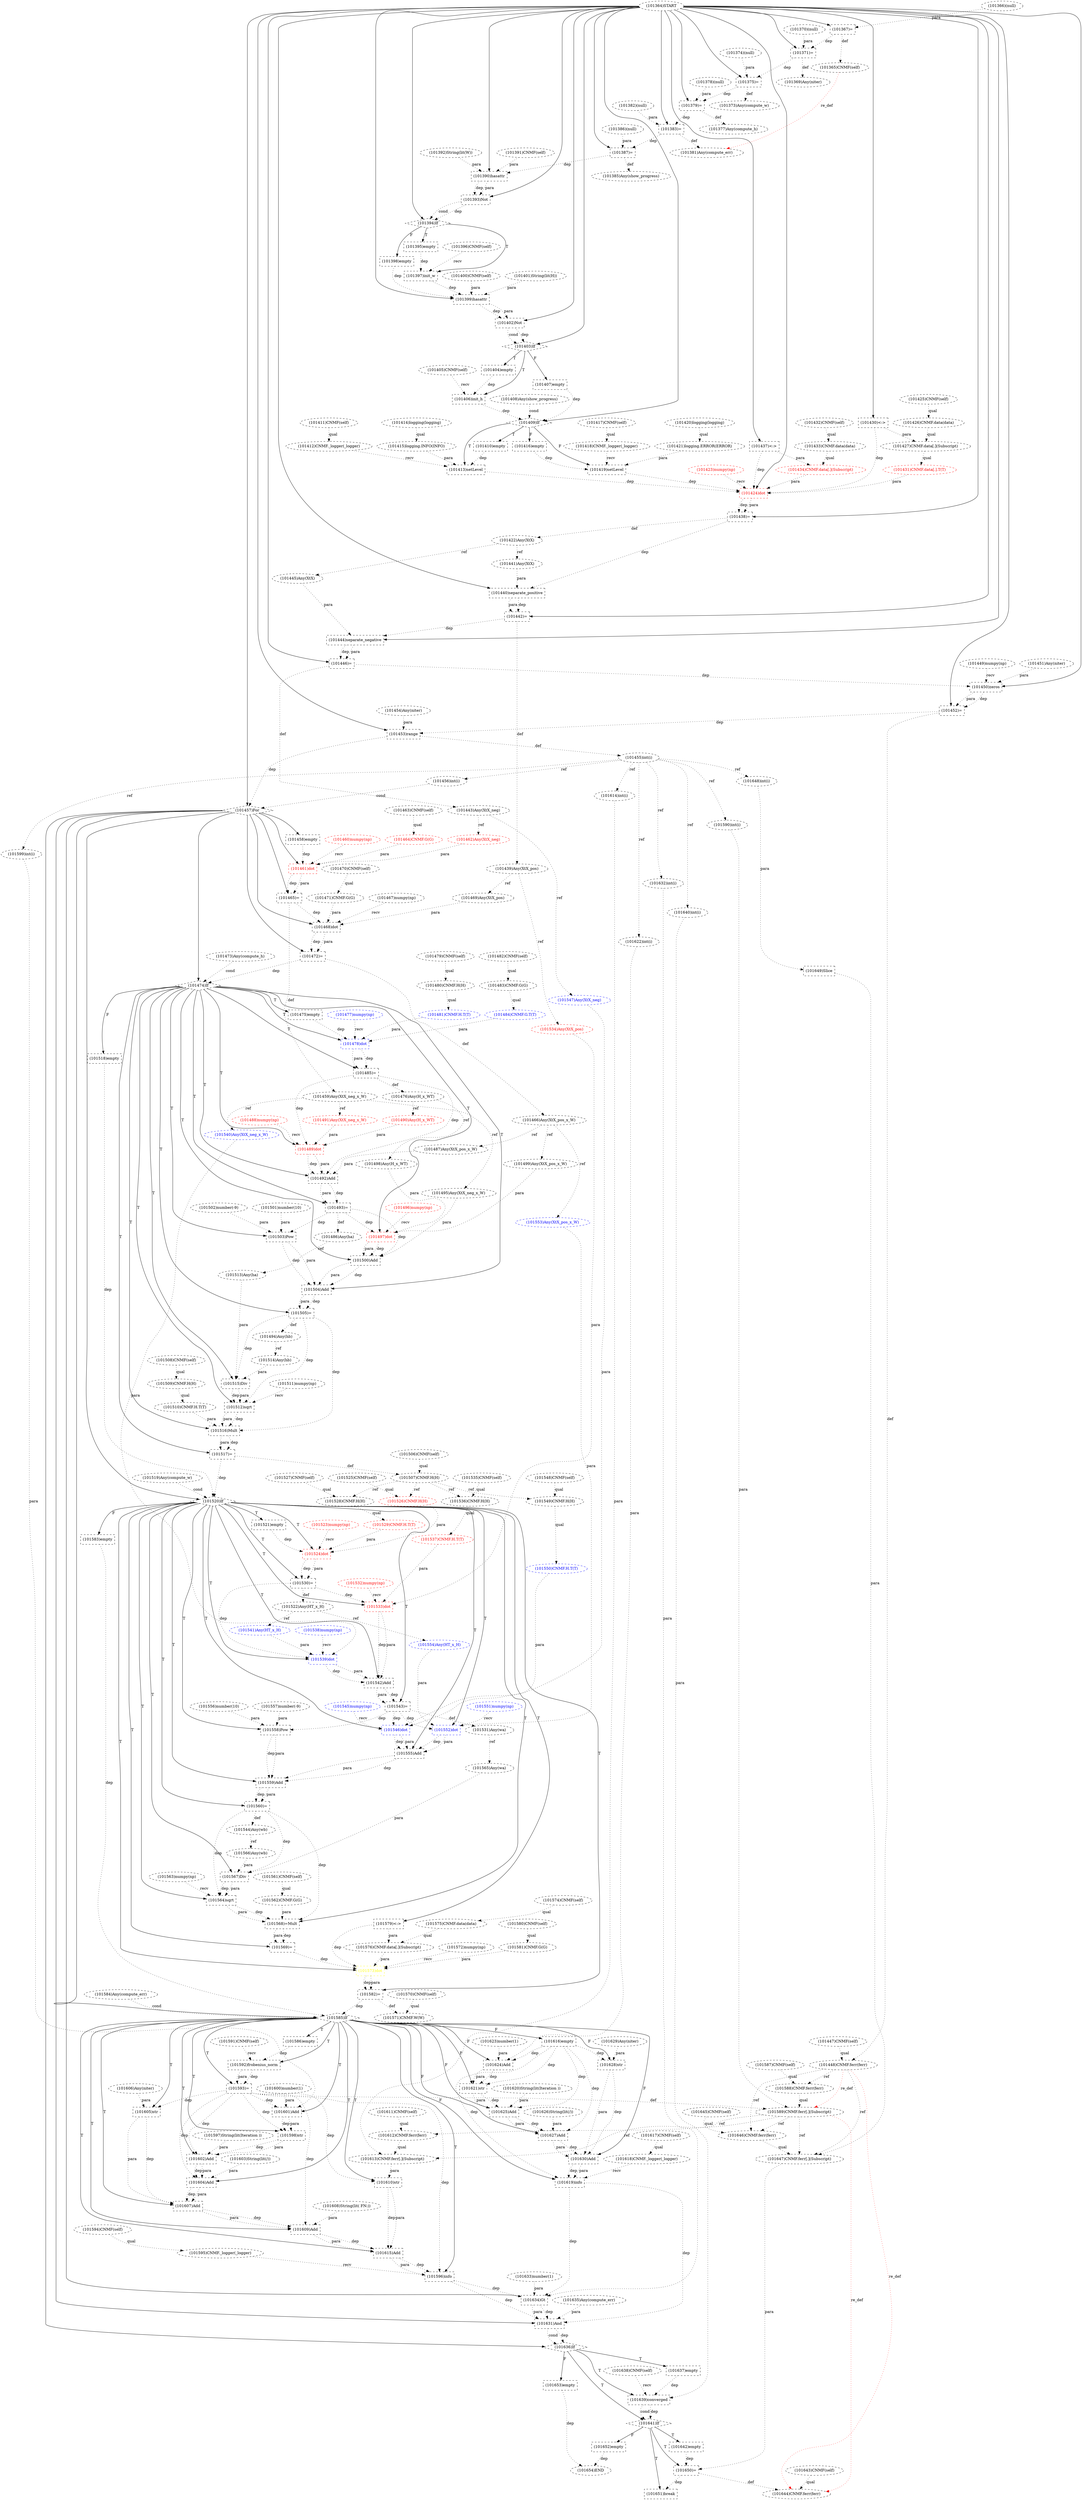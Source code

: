 digraph G {
1 [label="(101486)Any(ha)" shape=ellipse style=dashed]
2 [label="(101585)If" shape=diamond style=dashed]
3 [label="(101639)converged" shape=box style=dashed]
4 [label="(101528)CNMF.H(H)" shape=ellipse style=dashed]
5 [label="(101529)CNMF.H.T(T)" shape=ellipse style=dashed color=red fontcolor=red]
6 [label="(101533)dot" shape=box style=dashed color=red fontcolor=red]
7 [label="(101554)Any(HT_x_H)" shape=ellipse style=dashed color=blue fontcolor=blue]
8 [label="(101364)START" style=dashed]
9 [label="(101614)int(i)" shape=ellipse style=dashed]
10 [label="(101465)=" shape=box style=dashed]
11 [label="(101411)CNMF(self)" shape=ellipse style=dashed]
12 [label="(101440)separate_positive" shape=box style=dashed]
13 [label="(101540)Any(XtX_neg_x_W)" shape=ellipse style=dashed color=blue fontcolor=blue]
14 [label="(101442)=" shape=box style=dashed]
15 [label="(101553)Any(XtX_pos_x_W)" shape=ellipse style=dashed color=blue fontcolor=blue]
16 [label="(101400)CNMF(self)" shape=ellipse style=dashed]
17 [label="(101474)If" shape=diamond style=dashed]
18 [label="(101636)If" shape=diamond style=dashed]
19 [label="(101480)CNMF.H(H)" shape=ellipse style=dashed]
20 [label="(101386)(null)" shape=ellipse style=dashed]
21 [label="(101414)logging(logging)" shape=ellipse style=dashed]
22 [label="(101472)=" shape=box style=dashed]
23 [label="(101463)CNMF(self)" shape=ellipse style=dashed]
24 [label="(101478)dot" shape=box style=dashed color=blue fontcolor=blue]
25 [label="(101547)Any(XtX_neg)" shape=ellipse style=dashed color=blue fontcolor=blue]
26 [label="(101632)int(i)" shape=ellipse style=dashed]
27 [label="(101566)Any(wb)" shape=ellipse style=dashed]
28 [label="(101536)CNMF.H(H)" shape=ellipse style=dashed]
29 [label="(101546)dot" shape=box style=dashed color=blue fontcolor=blue]
30 [label="(101555)Add" shape=box style=dashed]
31 [label="(101473)Any(compute_h)" shape=ellipse style=dashed]
32 [label="(101496)numpy(np)" shape=ellipse style=dashed color=red fontcolor=red]
33 [label="(101469)Any(XtX_pos)" shape=ellipse style=dashed color=black fontcolor=black]
34 [label="(101628)str" shape=box style=dashed]
35 [label="(101593)=" shape=box style=dashed]
36 [label="(101521)empty" shape=box style=dashed]
37 [label="(101514)Any(hb)" shape=ellipse style=dashed]
38 [label="(101548)CNMF(self)" shape=ellipse style=dashed]
39 [label="(101565)Any(wa)" shape=ellipse style=dashed]
40 [label="(101627)Add" shape=box style=dashed]
41 [label="(101494)Any(hb)" shape=ellipse style=dashed]
42 [label="(101470)CNMF(self)" shape=ellipse style=dashed]
43 [label="(101559)Add" shape=box style=dashed]
44 [label="(101592)frobenius_norm" shape=box style=dashed]
45 [label="(101595)CNMF._logger(_logger)" shape=ellipse style=dashed]
46 [label="(101481)CNMF.H.T(T)" shape=ellipse style=dashed color=blue fontcolor=blue]
47 [label="(101413)setLevel" shape=box style=dashed]
48 [label="(101378)(null)" shape=ellipse style=dashed]
49 [label="(101537)CNMF.H.T(T)" shape=ellipse style=dashed color=red fontcolor=red]
50 [label="(101507)CNMF.H(H)" shape=ellipse style=dashed]
51 [label="(101375)=" shape=box style=dashed]
52 [label="(101630)Add" shape=box style=dashed]
53 [label="(101399)hasattr" shape=box style=dashed]
54 [label="(101483)CNMF.G(G)" shape=ellipse style=dashed]
55 [label="(101564)sqrt" shape=box style=dashed]
56 [label="(101534)Any(XtX_pos)" shape=ellipse style=dashed color=red fontcolor=red]
57 [label="(101444)separate_negative" shape=box style=dashed]
58 [label="(101497)dot" shape=box style=dashed color=red fontcolor=red]
59 [label="(101383)=" shape=box style=dashed]
60 [label="(101385)Any(show_progress)" shape=ellipse style=dashed]
61 [label="(101409)If" shape=diamond style=dashed]
62 [label="(101607)Add" shape=box style=dashed]
63 [label="(101642)empty" shape=box style=dashed]
64 [label="(101584)Any(compute_err)" shape=ellipse style=dashed]
65 [label="(101449)numpy(np)" shape=ellipse style=dashed]
66 [label="(101456)int(i)" shape=ellipse style=dashed]
67 [label="(101516)Mult" shape=box style=dashed]
68 [label="(101418)CNMF._logger(_logger)" shape=ellipse style=dashed]
69 [label="(101423)numpy(np)" shape=ellipse style=dashed color=red fontcolor=red]
70 [label="(101448)CNMF.ferr(ferr)" shape=ellipse style=dashed]
71 [label="(101574)CNMF(self)" shape=ellipse style=dashed]
72 [label="(101646)CNMF.ferr(ferr)" shape=ellipse style=dashed]
73 [label="(101431)CNMF.data[.].T(T)" shape=ellipse style=dashed color=red fontcolor=red]
74 [label="(101596)info" shape=box style=dashed]
75 [label="(101365)CNMF(self)" shape=ellipse style=dashed]
76 [label="(101377)Any(compute_h)" shape=ellipse style=dashed]
77 [label="(101527)CNMF(self)" shape=ellipse style=dashed]
78 [label="(101649)Slice" shape=box style=dashed]
79 [label="(101567)Div" shape=box style=dashed]
80 [label="(101603)String(lit(/))" shape=ellipse style=dashed]
81 [label="(101543)=" shape=box style=dashed]
82 [label="(101629)Any(niter)" shape=ellipse style=dashed]
83 [label="(101454)Any(niter)" shape=ellipse style=dashed]
84 [label="(101459)Any(XtX_neg_x_W)" shape=ellipse style=dashed]
85 [label="(101640)int(i)" shape=ellipse style=dashed]
86 [label="(101562)CNMF.G(G)" shape=ellipse style=dashed]
87 [label="(101576)CNMF.data[.](Subscript)" shape=ellipse style=dashed]
88 [label="(101508)CNMF(self)" shape=ellipse style=dashed]
89 [label="(101653)empty" shape=box style=dashed]
90 [label="(101367)=" shape=box style=dashed]
91 [label="(101498)Any(H_x_WT)" shape=ellipse style=dashed color=black fontcolor=black]
92 [label="(101541)Any(HT_x_H)" shape=ellipse style=dashed color=blue fontcolor=blue]
93 [label="(101641)If" shape=diamond style=dashed]
94 [label="(101583)empty" shape=box style=dashed]
95 [label="(101589)CNMF.ferr[.](Subscript)" shape=ellipse style=dashed]
96 [label="(101651)break" shape=box style=dashed]
97 [label="(101417)CNMF(self)" shape=ellipse style=dashed]
98 [label="(101395)empty" shape=box style=dashed]
99 [label="(101582)=" shape=box style=dashed]
100 [label="(101571)CNMF.W(W)" shape=ellipse style=dashed]
101 [label="(101563)numpy(np)" shape=ellipse style=dashed]
102 [label="(101437)<:>" shape=box style=dashed]
103 [label="(101604)Add" shape=box style=dashed]
104 [label="(101387)=" shape=box style=dashed]
105 [label="(101558)Pow" shape=box style=dashed]
106 [label="(101512)sqrt" shape=box style=dashed]
107 [label="(101606)Any(niter)" shape=ellipse style=dashed]
108 [label="(101488)numpy(np)" shape=ellipse style=dashed color=red fontcolor=red]
109 [label="(101535)CNMF(self)" shape=ellipse style=dashed]
110 [label="(101434)CNMF.data[.](Subscript)" shape=ellipse style=dashed color=red fontcolor=red]
111 [label="(101491)Any(XtX_neg_x_W)" shape=ellipse style=dashed color=red fontcolor=red]
112 [label="(101412)CNMF._logger(_logger)" shape=ellipse style=dashed]
113 [label="(101530)=" shape=box style=dashed]
114 [label="(101475)empty" shape=box style=dashed]
115 [label="(101635)Any(compute_err)" shape=ellipse style=dashed]
116 [label="(101539)dot" shape=box style=dashed color=blue fontcolor=blue]
117 [label="(101654)END" style=dashed]
118 [label="(101421)logging.ERROR(ERROR)" shape=ellipse style=dashed]
119 [label="(101531)Any(wa)" shape=ellipse style=dashed]
120 [label="(101608)String(lit( FN:))" shape=ellipse style=dashed]
121 [label="(101455)int(i)" shape=ellipse style=dashed]
122 [label="(101524)dot" shape=box style=dashed color=red fontcolor=red]
123 [label="(101569)=" shape=box style=dashed]
124 [label="(101457)For" shape=diamond style=dashed]
125 [label="(101398)empty" shape=box style=dashed]
126 [label="(101594)CNMF(self)" shape=ellipse style=dashed]
127 [label="(101611)CNMF(self)" shape=ellipse style=dashed]
128 [label="(101633)number(1)" shape=ellipse style=dashed]
129 [label="(101489)dot" shape=box style=dashed color=red fontcolor=red]
130 [label="(101379)=" shape=box style=dashed]
131 [label="(101406)init_h" shape=box style=dashed]
132 [label="(101424)dot" shape=box style=dashed color=red fontcolor=red]
133 [label="(101572)numpy(np)" shape=ellipse style=dashed]
134 [label="(101433)CNMF.data(data)" shape=ellipse style=dashed]
135 [label="(101612)CNMF.ferr(ferr)" shape=ellipse style=dashed]
136 [label="(101575)CNMF.data(data)" shape=ellipse style=dashed]
137 [label="(101450)zeros" shape=box style=dashed]
138 [label="(101513)Any(ha)" shape=ellipse style=dashed]
139 [label="(101619)info" shape=box style=dashed]
140 [label="(101647)CNMF.ferr[.](Subscript)" shape=ellipse style=dashed]
141 [label="(101493)=" shape=box style=dashed]
142 [label="(101522)Any(HT_x_H)" shape=ellipse style=dashed]
143 [label="(101588)CNMF.ferr(ferr)" shape=ellipse style=dashed]
144 [label="(101452)=" shape=box style=dashed]
145 [label="(101366)(null)" shape=ellipse style=dashed]
146 [label="(101556)number(10)" shape=ellipse style=dashed]
147 [label="(101618)CNMF._logger(_logger)" shape=ellipse style=dashed]
148 [label="(101432)CNMF(self)" shape=ellipse style=dashed]
149 [label="(101532)numpy(np)" shape=ellipse style=dashed color=red fontcolor=red]
150 [label="(101511)numpy(np)" shape=ellipse style=dashed]
151 [label="(101391)CNMF(self)" shape=ellipse style=dashed]
152 [label="(101373)Any(compute_w)" shape=ellipse style=dashed]
153 [label="(101525)CNMF(self)" shape=ellipse style=dashed]
154 [label="(101591)CNMF(self)" shape=ellipse style=dashed]
155 [label="(101397)init_w" shape=box style=dashed]
156 [label="(101602)Add" shape=box style=dashed]
157 [label="(101652)empty" shape=box style=dashed]
158 [label="(101509)CNMF.H(H)" shape=ellipse style=dashed]
159 [label="(101430)<:>" shape=box style=dashed]
160 [label="(101643)CNMF(self)" shape=ellipse style=dashed]
161 [label="(101468)dot" shape=box style=dashed color=black fontcolor=black]
162 [label="(101590)int(i)" shape=ellipse style=dashed]
163 [label="(101484)CNMF.G.T(T)" shape=ellipse style=dashed color=blue fontcolor=blue]
164 [label="(101420)logging(logging)" shape=ellipse style=dashed]
165 [label="(101634)Gt" shape=box style=dashed]
166 [label="(101415)logging.INFO(INFO)" shape=ellipse style=dashed]
167 [label="(101625)Add" shape=box style=dashed]
168 [label="(101549)CNMF.H(H)" shape=ellipse style=dashed]
169 [label="(101526)CNMF.H(H)" shape=ellipse style=dashed color=red fontcolor=red]
170 [label="(101369)Any(niter)" shape=ellipse style=dashed]
171 [label="(101490)Any(H_x_WT)" shape=ellipse style=dashed color=red fontcolor=red]
172 [label="(101638)CNMF(self)" shape=ellipse style=dashed]
173 [label="(101561)CNMF(self)" shape=ellipse style=dashed]
174 [label="(101644)CNMF.ferr(ferr)" shape=ellipse style=dashed]
175 [label="(101510)CNMF.H.T(T)" shape=ellipse style=dashed]
176 [label="(101451)Any(niter)" shape=ellipse style=dashed]
177 [label="(101557)number(-9)" shape=ellipse style=dashed]
178 [label="(101422)Any(XtX)" shape=ellipse style=dashed]
179 [label="(101545)numpy(np)" shape=ellipse style=dashed color=blue fontcolor=blue]
180 [label="(101519)Any(compute_w)" shape=ellipse style=dashed]
181 [label="(101616)empty" shape=box style=dashed]
182 [label="(101438)=" shape=box style=dashed]
183 [label="(101479)CNMF(self)" shape=ellipse style=dashed]
184 [label="(101601)Add" shape=box style=dashed]
185 [label="(101586)empty" shape=box style=dashed]
186 [label="(101609)Add" shape=box style=dashed]
187 [label="(101370)(null)" shape=ellipse style=dashed]
188 [label="(101645)CNMF(self)" shape=ellipse style=dashed]
189 [label="(101374)(null)" shape=ellipse style=dashed]
190 [label="(101381)Any(compute_err)" shape=ellipse style=dashed]
191 [label="(101631)And" shape=box style=dashed]
192 [label="(101477)numpy(np)" shape=ellipse style=dashed color=blue fontcolor=blue]
193 [label="(101506)CNMF(self)" shape=ellipse style=dashed]
194 [label="(101476)Any(H_x_WT)" shape=ellipse style=dashed]
195 [label="(101501)number(10)" shape=ellipse style=dashed]
196 [label="(101462)Any(XtX_neg)" shape=ellipse style=dashed color=red fontcolor=red]
197 [label="(101560)=" shape=box style=dashed]
198 [label="(101617)CNMF(self)" shape=ellipse style=dashed]
199 [label="(101523)numpy(np)" shape=ellipse style=dashed color=red fontcolor=red]
200 [label="(101394)If" shape=diamond style=dashed]
201 [label="(101504)Add" shape=box style=dashed]
202 [label="(101605)str" shape=box style=dashed]
203 [label="(101626)String(lit(/))" shape=ellipse style=dashed]
204 [label="(101615)Add" shape=box style=dashed]
205 [label="(101416)empty" shape=box style=dashed]
206 [label="(101392)String(lit(W))" shape=ellipse style=dashed]
207 [label="(101485)=" shape=box style=dashed]
208 [label="(101613)CNMF.ferr[.](Subscript)" shape=ellipse style=dashed]
209 [label="(101482)CNMF(self)" shape=ellipse style=dashed]
210 [label="(101492)Add" shape=box style=dashed]
211 [label="(101587)CNMF(self)" shape=ellipse style=dashed]
212 [label="(101600)number(1)" shape=ellipse style=dashed]
213 [label="(101441)Any(XtX)" shape=ellipse style=dashed]
214 [label="(101622)int(i)" shape=ellipse style=dashed]
215 [label="(101460)numpy(np)" shape=ellipse style=dashed color=red fontcolor=red]
216 [label="(101446)=" shape=box style=dashed]
217 [label="(101573)dot" shape=box style=dashed color=yellow fontcolor=yellow]
218 [label="(101620)String(lit(Iteration ))" shape=ellipse style=dashed]
219 [label="(101467)numpy(np)" shape=ellipse style=dashed color=black fontcolor=black]
220 [label="(101427)CNMF.data[.](Subscript)" shape=ellipse style=dashed]
221 [label="(101393)Not" shape=box style=dashed]
222 [label="(101464)CNMF.G(G)" shape=ellipse style=dashed color=red fontcolor=red]
223 [label="(101597)String(lit(Iteration ))" shape=ellipse style=dashed]
224 [label="(101471)CNMF.G(G)" shape=ellipse style=dashed color=black fontcolor=black]
225 [label="(101552)dot" shape=box style=dashed color=blue fontcolor=blue]
226 [label="(101637)empty" shape=box style=dashed]
227 [label="(101401)String(lit(H))" shape=ellipse style=dashed]
228 [label="(101439)Any(XtX_pos)" shape=ellipse style=dashed]
229 [label="(101458)empty" shape=box style=dashed]
230 [label="(101499)Any(XtX_pos_x_W)" shape=ellipse style=dashed color=black fontcolor=black]
231 [label="(101453)range" shape=box style=dashed]
232 [label="(101443)Any(XtX_neg)" shape=ellipse style=dashed]
233 [label="(101551)numpy(np)" shape=ellipse style=dashed color=blue fontcolor=blue]
234 [label="(101650)=" shape=box style=dashed]
235 [label="(101405)CNMF(self)" shape=ellipse style=dashed]
236 [label="(101419)setLevel" shape=box style=dashed]
237 [label="(101425)CNMF(self)" shape=ellipse style=dashed]
238 [label="(101445)Any(XtX)" shape=ellipse style=dashed]
239 [label="(101517)=" shape=box style=dashed]
240 [label="(101580)CNMF(self)" shape=ellipse style=dashed]
241 [label="(101408)Any(show_progress)" shape=ellipse style=dashed]
242 [label="(101550)CNMF.H.T(T)" shape=ellipse style=dashed color=blue fontcolor=blue]
243 [label="(101447)CNMF(self)" shape=ellipse style=dashed]
244 [label="(101403)If" shape=diamond style=dashed]
245 [label="(101570)CNMF(self)" shape=ellipse style=dashed]
246 [label="(101500)Add" shape=box style=dashed]
247 [label="(101621)str" shape=box style=dashed]
248 [label="(101487)Any(XtX_pos_x_W)" shape=ellipse style=dashed]
249 [label="(101610)str" shape=box style=dashed]
250 [label="(101515)Div" shape=box style=dashed]
251 [label="(101579)<:>" shape=box style=dashed]
252 [label="(101598)str" shape=box style=dashed]
253 [label="(101402)Not" shape=box style=dashed]
254 [label="(101382)(null)" shape=ellipse style=dashed]
255 [label="(101520)If" shape=diamond style=dashed]
256 [label="(101461)dot" shape=box style=dashed color=red fontcolor=red]
257 [label="(101466)Any(XtX_pos_x_W)" shape=ellipse style=dashed]
258 [label="(101404)empty" shape=box style=dashed]
259 [label="(101396)CNMF(self)" shape=ellipse style=dashed]
260 [label="(101568)=Mult" shape=box style=dashed]
261 [label="(101371)=" shape=box style=dashed]
262 [label="(101538)numpy(np)" shape=ellipse style=dashed color=blue fontcolor=blue]
263 [label="(101581)CNMF.G(G)" shape=ellipse style=dashed]
264 [label="(101390)hasattr" shape=box style=dashed]
265 [label="(101518)empty" shape=box style=dashed]
266 [label="(101505)=" shape=box style=dashed]
267 [label="(101503)Pow" shape=box style=dashed]
268 [label="(101407)empty" shape=box style=dashed]
269 [label="(101599)int(i)" shape=ellipse style=dashed]
270 [label="(101542)Add" shape=box style=dashed]
271 [label="(101410)empty" shape=box style=dashed]
272 [label="(101624)Add" shape=box style=dashed]
273 [label="(101648)int(i)" shape=ellipse style=dashed]
274 [label="(101544)Any(wb)" shape=ellipse style=dashed]
275 [label="(101623)number(1)" shape=ellipse style=dashed]
276 [label="(101502)number(-9)" shape=ellipse style=dashed]
277 [label="(101426)CNMF.data(data)" shape=ellipse style=dashed]
278 [label="(101495)Any(XtX_neg_x_W)" shape=ellipse style=dashed]
141 -> 1 [label="def" style=dotted];
124 -> 2 [label="" style=solid];
64 -> 2 [label="cond" style=dotted];
94 -> 2 [label="dep" style=dotted];
99 -> 2 [label="dep" style=dotted];
18 -> 3 [label="T"];
172 -> 3 [label="recv" style=dotted];
85 -> 3 [label="para" style=dotted];
226 -> 3 [label="dep" style=dotted];
77 -> 4 [label="qual" style=dotted];
50 -> 4 [label="ref" style=dotted];
4 -> 5 [label="qual" style=dotted];
255 -> 6 [label="T"];
149 -> 6 [label="recv" style=dotted];
56 -> 6 [label="para" style=dotted];
49 -> 6 [label="para" style=dotted];
113 -> 6 [label="dep" style=dotted];
142 -> 7 [label="ref" style=dotted];
121 -> 9 [label="ref" style=dotted];
124 -> 10 [label="" style=solid];
256 -> 10 [label="dep" style=dotted];
256 -> 10 [label="para" style=dotted];
8 -> 12 [label="" style=solid];
213 -> 12 [label="para" style=dotted];
182 -> 12 [label="dep" style=dotted];
84 -> 13 [label="ref" style=dotted];
8 -> 14 [label="" style=solid];
12 -> 14 [label="dep" style=dotted];
12 -> 14 [label="para" style=dotted];
257 -> 15 [label="ref" style=dotted];
124 -> 17 [label="" style=solid];
31 -> 17 [label="cond" style=dotted];
22 -> 17 [label="dep" style=dotted];
124 -> 18 [label="" style=solid];
191 -> 18 [label="dep" style=dotted];
191 -> 18 [label="cond" style=dotted];
183 -> 19 [label="qual" style=dotted];
124 -> 22 [label="" style=solid];
161 -> 22 [label="dep" style=dotted];
161 -> 22 [label="para" style=dotted];
17 -> 24 [label="T"];
192 -> 24 [label="recv" style=dotted];
46 -> 24 [label="para" style=dotted];
163 -> 24 [label="para" style=dotted];
114 -> 24 [label="dep" style=dotted];
232 -> 25 [label="ref" style=dotted];
121 -> 26 [label="ref" style=dotted];
274 -> 27 [label="ref" style=dotted];
109 -> 28 [label="qual" style=dotted];
50 -> 28 [label="ref" style=dotted];
255 -> 29 [label="T"];
179 -> 29 [label="recv" style=dotted];
25 -> 29 [label="para" style=dotted];
242 -> 29 [label="para" style=dotted];
81 -> 29 [label="dep" style=dotted];
255 -> 30 [label="T"];
29 -> 30 [label="dep" style=dotted];
29 -> 30 [label="para" style=dotted];
225 -> 30 [label="dep" style=dotted];
225 -> 30 [label="para" style=dotted];
228 -> 33 [label="ref" style=dotted];
2 -> 34 [label="F"];
82 -> 34 [label="para" style=dotted];
181 -> 34 [label="dep" style=dotted];
2 -> 35 [label="T"];
44 -> 35 [label="dep" style=dotted];
44 -> 35 [label="para" style=dotted];
255 -> 36 [label="T"];
41 -> 37 [label="ref" style=dotted];
119 -> 39 [label="ref" style=dotted];
2 -> 40 [label="F"];
167 -> 40 [label="dep" style=dotted];
167 -> 40 [label="para" style=dotted];
203 -> 40 [label="para" style=dotted];
181 -> 40 [label="dep" style=dotted];
266 -> 41 [label="def" style=dotted];
255 -> 43 [label="T"];
30 -> 43 [label="dep" style=dotted];
30 -> 43 [label="para" style=dotted];
105 -> 43 [label="dep" style=dotted];
105 -> 43 [label="para" style=dotted];
2 -> 44 [label="T"];
154 -> 44 [label="recv" style=dotted];
185 -> 44 [label="dep" style=dotted];
126 -> 45 [label="qual" style=dotted];
19 -> 46 [label="qual" style=dotted];
61 -> 47 [label="T"];
112 -> 47 [label="recv" style=dotted];
166 -> 47 [label="para" style=dotted];
271 -> 47 [label="dep" style=dotted];
28 -> 49 [label="qual" style=dotted];
193 -> 50 [label="qual" style=dotted];
239 -> 50 [label="def" style=dotted];
8 -> 51 [label="" style=solid];
189 -> 51 [label="para" style=dotted];
261 -> 51 [label="dep" style=dotted];
2 -> 52 [label="F"];
40 -> 52 [label="dep" style=dotted];
40 -> 52 [label="para" style=dotted];
34 -> 52 [label="dep" style=dotted];
34 -> 52 [label="para" style=dotted];
8 -> 53 [label="" style=solid];
16 -> 53 [label="para" style=dotted];
227 -> 53 [label="para" style=dotted];
125 -> 53 [label="dep" style=dotted];
155 -> 53 [label="dep" style=dotted];
209 -> 54 [label="qual" style=dotted];
255 -> 55 [label="T"];
101 -> 55 [label="recv" style=dotted];
79 -> 55 [label="dep" style=dotted];
79 -> 55 [label="para" style=dotted];
197 -> 55 [label="dep" style=dotted];
228 -> 56 [label="ref" style=dotted];
8 -> 57 [label="" style=solid];
238 -> 57 [label="para" style=dotted];
14 -> 57 [label="dep" style=dotted];
17 -> 58 [label="T"];
32 -> 58 [label="recv" style=dotted];
91 -> 58 [label="para" style=dotted];
230 -> 58 [label="para" style=dotted];
141 -> 58 [label="dep" style=dotted];
8 -> 59 [label="" style=solid];
254 -> 59 [label="para" style=dotted];
130 -> 59 [label="dep" style=dotted];
104 -> 60 [label="def" style=dotted];
8 -> 61 [label="" style=solid];
241 -> 61 [label="cond" style=dotted];
268 -> 61 [label="dep" style=dotted];
131 -> 61 [label="dep" style=dotted];
2 -> 62 [label="T"];
103 -> 62 [label="dep" style=dotted];
103 -> 62 [label="para" style=dotted];
202 -> 62 [label="dep" style=dotted];
202 -> 62 [label="para" style=dotted];
93 -> 63 [label="T"];
121 -> 66 [label="ref" style=dotted];
17 -> 67 [label="T"];
175 -> 67 [label="para" style=dotted];
106 -> 67 [label="dep" style=dotted];
106 -> 67 [label="para" style=dotted];
266 -> 67 [label="dep" style=dotted];
97 -> 68 [label="qual" style=dotted];
243 -> 70 [label="qual" style=dotted];
144 -> 70 [label="def" style=dotted];
188 -> 72 [label="qual" style=dotted];
95 -> 72 [label="ref" style=dotted];
70 -> 72 [label="ref" style=dotted];
220 -> 73 [label="qual" style=dotted];
2 -> 74 [label="T"];
45 -> 74 [label="recv" style=dotted];
204 -> 74 [label="dep" style=dotted];
204 -> 74 [label="para" style=dotted];
35 -> 74 [label="dep" style=dotted];
90 -> 75 [label="def" style=dotted];
130 -> 76 [label="def" style=dotted];
273 -> 78 [label="para" style=dotted];
255 -> 79 [label="T"];
39 -> 79 [label="para" style=dotted];
27 -> 79 [label="para" style=dotted];
197 -> 79 [label="dep" style=dotted];
255 -> 81 [label="T"];
270 -> 81 [label="dep" style=dotted];
270 -> 81 [label="para" style=dotted];
10 -> 84 [label="def" style=dotted];
121 -> 85 [label="ref" style=dotted];
173 -> 86 [label="qual" style=dotted];
136 -> 87 [label="qual" style=dotted];
251 -> 87 [label="para" style=dotted];
18 -> 89 [label="F"];
8 -> 90 [label="" style=solid];
145 -> 90 [label="para" style=dotted];
194 -> 91 [label="ref" style=dotted];
142 -> 92 [label="ref" style=dotted];
18 -> 93 [label="T"];
3 -> 93 [label="dep" style=dotted];
3 -> 93 [label="cond" style=dotted];
255 -> 94 [label="F"];
143 -> 95 [label="qual" style=dotted];
162 -> 95 [label="para" style=dotted];
35 -> 95 [label="def" style=dotted];
70 -> 95 [label="re_def" style=dotted color=red];
93 -> 96 [label="T"];
234 -> 96 [label="dep" style=dotted];
200 -> 98 [label="T"];
255 -> 99 [label="T"];
217 -> 99 [label="dep" style=dotted];
217 -> 99 [label="para" style=dotted];
245 -> 100 [label="qual" style=dotted];
99 -> 100 [label="def" style=dotted];
8 -> 102 [label="" style=solid];
2 -> 103 [label="T"];
156 -> 103 [label="dep" style=dotted];
156 -> 103 [label="para" style=dotted];
80 -> 103 [label="para" style=dotted];
35 -> 103 [label="dep" style=dotted];
8 -> 104 [label="" style=solid];
20 -> 104 [label="para" style=dotted];
59 -> 104 [label="dep" style=dotted];
255 -> 105 [label="T"];
146 -> 105 [label="para" style=dotted];
177 -> 105 [label="para" style=dotted];
81 -> 105 [label="dep" style=dotted];
17 -> 106 [label="T"];
150 -> 106 [label="recv" style=dotted];
250 -> 106 [label="dep" style=dotted];
250 -> 106 [label="para" style=dotted];
266 -> 106 [label="dep" style=dotted];
134 -> 110 [label="qual" style=dotted];
102 -> 110 [label="para" style=dotted];
84 -> 111 [label="ref" style=dotted];
11 -> 112 [label="qual" style=dotted];
255 -> 113 [label="T"];
122 -> 113 [label="dep" style=dotted];
122 -> 113 [label="para" style=dotted];
17 -> 114 [label="T"];
255 -> 116 [label="T"];
262 -> 116 [label="recv" style=dotted];
13 -> 116 [label="para" style=dotted];
92 -> 116 [label="para" style=dotted];
113 -> 116 [label="dep" style=dotted];
157 -> 117 [label="dep" style=dotted];
89 -> 117 [label="dep" style=dotted];
164 -> 118 [label="qual" style=dotted];
81 -> 119 [label="def" style=dotted];
231 -> 121 [label="def" style=dotted];
255 -> 122 [label="T"];
199 -> 122 [label="recv" style=dotted];
169 -> 122 [label="para" style=dotted];
5 -> 122 [label="para" style=dotted];
36 -> 122 [label="dep" style=dotted];
255 -> 123 [label="T"];
260 -> 123 [label="dep" style=dotted];
260 -> 123 [label="para" style=dotted];
8 -> 124 [label="" style=solid];
231 -> 124 [label="dep" style=dotted];
66 -> 124 [label="cond" style=dotted];
200 -> 125 [label="F"];
17 -> 129 [label="T"];
108 -> 129 [label="recv" style=dotted];
171 -> 129 [label="para" style=dotted];
111 -> 129 [label="para" style=dotted];
207 -> 129 [label="dep" style=dotted];
8 -> 130 [label="" style=solid];
48 -> 130 [label="para" style=dotted];
51 -> 130 [label="dep" style=dotted];
244 -> 131 [label="T"];
235 -> 131 [label="recv" style=dotted];
258 -> 131 [label="dep" style=dotted];
8 -> 132 [label="" style=solid];
69 -> 132 [label="recv" style=dotted];
159 -> 132 [label="dep" style=dotted];
73 -> 132 [label="para" style=dotted];
102 -> 132 [label="dep" style=dotted];
110 -> 132 [label="para" style=dotted];
47 -> 132 [label="dep" style=dotted];
236 -> 132 [label="dep" style=dotted];
148 -> 134 [label="qual" style=dotted];
127 -> 135 [label="qual" style=dotted];
95 -> 135 [label="ref" style=dotted];
71 -> 136 [label="qual" style=dotted];
8 -> 137 [label="" style=solid];
65 -> 137 [label="recv" style=dotted];
176 -> 137 [label="para" style=dotted];
216 -> 137 [label="dep" style=dotted];
1 -> 138 [label="ref" style=dotted];
2 -> 139 [label="F"];
147 -> 139 [label="recv" style=dotted];
52 -> 139 [label="dep" style=dotted];
52 -> 139 [label="para" style=dotted];
181 -> 139 [label="dep" style=dotted];
72 -> 140 [label="qual" style=dotted];
78 -> 140 [label="para" style=dotted];
95 -> 140 [label="ref" style=dotted];
70 -> 140 [label="ref" style=dotted];
17 -> 141 [label="T"];
210 -> 141 [label="dep" style=dotted];
210 -> 141 [label="para" style=dotted];
113 -> 142 [label="def" style=dotted];
211 -> 143 [label="qual" style=dotted];
70 -> 143 [label="ref" style=dotted];
8 -> 144 [label="" style=solid];
137 -> 144 [label="dep" style=dotted];
137 -> 144 [label="para" style=dotted];
198 -> 147 [label="qual" style=dotted];
51 -> 152 [label="def" style=dotted];
200 -> 155 [label="T"];
259 -> 155 [label="recv" style=dotted];
98 -> 155 [label="dep" style=dotted];
2 -> 156 [label="T"];
223 -> 156 [label="para" style=dotted];
252 -> 156 [label="dep" style=dotted];
252 -> 156 [label="para" style=dotted];
35 -> 156 [label="dep" style=dotted];
93 -> 157 [label="F"];
88 -> 158 [label="qual" style=dotted];
8 -> 159 [label="" style=solid];
124 -> 161 [label="" style=solid];
219 -> 161 [label="recv" style=dotted];
33 -> 161 [label="para" style=dotted];
224 -> 161 [label="para" style=dotted];
10 -> 161 [label="dep" style=dotted];
121 -> 162 [label="ref" style=dotted];
54 -> 163 [label="qual" style=dotted];
124 -> 165 [label="" style=solid];
26 -> 165 [label="para" style=dotted];
128 -> 165 [label="para" style=dotted];
74 -> 165 [label="dep" style=dotted];
139 -> 165 [label="dep" style=dotted];
21 -> 166 [label="qual" style=dotted];
2 -> 167 [label="F"];
218 -> 167 [label="para" style=dotted];
247 -> 167 [label="dep" style=dotted];
247 -> 167 [label="para" style=dotted];
181 -> 167 [label="dep" style=dotted];
38 -> 168 [label="qual" style=dotted];
50 -> 168 [label="ref" style=dotted];
153 -> 169 [label="qual" style=dotted];
50 -> 169 [label="ref" style=dotted];
261 -> 170 [label="def" style=dotted];
194 -> 171 [label="ref" style=dotted];
160 -> 174 [label="qual" style=dotted];
234 -> 174 [label="def" style=dotted];
95 -> 174 [label="re_def" style=dotted color=red];
70 -> 174 [label="re_def" style=dotted color=red];
158 -> 175 [label="qual" style=dotted];
182 -> 178 [label="def" style=dotted];
2 -> 181 [label="F"];
8 -> 182 [label="" style=solid];
132 -> 182 [label="dep" style=dotted];
132 -> 182 [label="para" style=dotted];
2 -> 184 [label="T"];
269 -> 184 [label="para" style=dotted];
212 -> 184 [label="para" style=dotted];
35 -> 184 [label="dep" style=dotted];
2 -> 185 [label="T"];
2 -> 186 [label="T"];
62 -> 186 [label="dep" style=dotted];
62 -> 186 [label="para" style=dotted];
120 -> 186 [label="para" style=dotted];
35 -> 186 [label="dep" style=dotted];
59 -> 190 [label="def" style=dotted];
75 -> 190 [label="re_def" style=dotted color=red];
124 -> 191 [label="" style=solid];
165 -> 191 [label="dep" style=dotted];
165 -> 191 [label="para" style=dotted];
115 -> 191 [label="para" style=dotted];
74 -> 191 [label="dep" style=dotted];
139 -> 191 [label="dep" style=dotted];
207 -> 194 [label="def" style=dotted];
232 -> 196 [label="ref" style=dotted];
255 -> 197 [label="T"];
43 -> 197 [label="dep" style=dotted];
43 -> 197 [label="para" style=dotted];
8 -> 200 [label="" style=solid];
221 -> 200 [label="dep" style=dotted];
221 -> 200 [label="cond" style=dotted];
17 -> 201 [label="T"];
246 -> 201 [label="dep" style=dotted];
246 -> 201 [label="para" style=dotted];
267 -> 201 [label="dep" style=dotted];
267 -> 201 [label="para" style=dotted];
2 -> 202 [label="T"];
107 -> 202 [label="para" style=dotted];
35 -> 202 [label="dep" style=dotted];
2 -> 204 [label="T"];
186 -> 204 [label="dep" style=dotted];
186 -> 204 [label="para" style=dotted];
249 -> 204 [label="dep" style=dotted];
249 -> 204 [label="para" style=dotted];
61 -> 205 [label="F"];
17 -> 207 [label="T"];
24 -> 207 [label="dep" style=dotted];
24 -> 207 [label="para" style=dotted];
135 -> 208 [label="qual" style=dotted];
9 -> 208 [label="para" style=dotted];
95 -> 208 [label="ref" style=dotted];
17 -> 210 [label="T"];
248 -> 210 [label="para" style=dotted];
129 -> 210 [label="dep" style=dotted];
129 -> 210 [label="para" style=dotted];
207 -> 210 [label="dep" style=dotted];
178 -> 213 [label="ref" style=dotted];
121 -> 214 [label="ref" style=dotted];
8 -> 216 [label="" style=solid];
57 -> 216 [label="dep" style=dotted];
57 -> 216 [label="para" style=dotted];
255 -> 217 [label="T"];
133 -> 217 [label="recv" style=dotted];
251 -> 217 [label="dep" style=dotted];
87 -> 217 [label="para" style=dotted];
263 -> 217 [label="para" style=dotted];
123 -> 217 [label="dep" style=dotted];
277 -> 220 [label="qual" style=dotted];
159 -> 220 [label="para" style=dotted];
8 -> 221 [label="" style=solid];
264 -> 221 [label="dep" style=dotted];
264 -> 221 [label="para" style=dotted];
23 -> 222 [label="qual" style=dotted];
42 -> 224 [label="qual" style=dotted];
255 -> 225 [label="T"];
233 -> 225 [label="recv" style=dotted];
15 -> 225 [label="para" style=dotted];
7 -> 225 [label="para" style=dotted];
81 -> 225 [label="dep" style=dotted];
18 -> 226 [label="T"];
14 -> 228 [label="def" style=dotted];
124 -> 229 [label="" style=solid];
257 -> 230 [label="ref" style=dotted];
8 -> 231 [label="" style=solid];
83 -> 231 [label="para" style=dotted];
144 -> 231 [label="dep" style=dotted];
216 -> 232 [label="def" style=dotted];
93 -> 234 [label="T"];
140 -> 234 [label="para" style=dotted];
63 -> 234 [label="dep" style=dotted];
61 -> 236 [label="F"];
68 -> 236 [label="recv" style=dotted];
118 -> 236 [label="para" style=dotted];
205 -> 236 [label="dep" style=dotted];
178 -> 238 [label="ref" style=dotted];
17 -> 239 [label="T"];
67 -> 239 [label="dep" style=dotted];
67 -> 239 [label="para" style=dotted];
168 -> 242 [label="qual" style=dotted];
8 -> 244 [label="" style=solid];
253 -> 244 [label="dep" style=dotted];
253 -> 244 [label="cond" style=dotted];
17 -> 246 [label="T"];
278 -> 246 [label="para" style=dotted];
58 -> 246 [label="dep" style=dotted];
58 -> 246 [label="para" style=dotted];
141 -> 246 [label="dep" style=dotted];
2 -> 247 [label="F"];
272 -> 247 [label="dep" style=dotted];
272 -> 247 [label="para" style=dotted];
181 -> 247 [label="dep" style=dotted];
257 -> 248 [label="ref" style=dotted];
2 -> 249 [label="T"];
208 -> 249 [label="para" style=dotted];
35 -> 249 [label="dep" style=dotted];
17 -> 250 [label="T"];
138 -> 250 [label="para" style=dotted];
37 -> 250 [label="para" style=dotted];
266 -> 250 [label="dep" style=dotted];
255 -> 251 [label="T"];
2 -> 252 [label="T"];
184 -> 252 [label="dep" style=dotted];
184 -> 252 [label="para" style=dotted];
35 -> 252 [label="dep" style=dotted];
8 -> 253 [label="" style=solid];
53 -> 253 [label="dep" style=dotted];
53 -> 253 [label="para" style=dotted];
124 -> 255 [label="" style=solid];
180 -> 255 [label="cond" style=dotted];
265 -> 255 [label="dep" style=dotted];
239 -> 255 [label="dep" style=dotted];
124 -> 256 [label="" style=solid];
215 -> 256 [label="recv" style=dotted];
196 -> 256 [label="para" style=dotted];
222 -> 256 [label="para" style=dotted];
229 -> 256 [label="dep" style=dotted];
22 -> 257 [label="def" style=dotted];
244 -> 258 [label="T"];
255 -> 260 [label="T"];
86 -> 260 [label="para" style=dotted];
55 -> 260 [label="dep" style=dotted];
55 -> 260 [label="para" style=dotted];
197 -> 260 [label="dep" style=dotted];
8 -> 261 [label="" style=solid];
187 -> 261 [label="para" style=dotted];
90 -> 261 [label="dep" style=dotted];
240 -> 263 [label="qual" style=dotted];
8 -> 264 [label="" style=solid];
151 -> 264 [label="para" style=dotted];
206 -> 264 [label="para" style=dotted];
104 -> 264 [label="dep" style=dotted];
17 -> 265 [label="F"];
17 -> 266 [label="T"];
201 -> 266 [label="dep" style=dotted];
201 -> 266 [label="para" style=dotted];
17 -> 267 [label="T"];
195 -> 267 [label="para" style=dotted];
276 -> 267 [label="para" style=dotted];
141 -> 267 [label="dep" style=dotted];
244 -> 268 [label="F"];
121 -> 269 [label="ref" style=dotted];
255 -> 270 [label="T"];
6 -> 270 [label="dep" style=dotted];
6 -> 270 [label="para" style=dotted];
116 -> 270 [label="dep" style=dotted];
116 -> 270 [label="para" style=dotted];
61 -> 271 [label="T"];
2 -> 272 [label="F"];
214 -> 272 [label="para" style=dotted];
275 -> 272 [label="para" style=dotted];
181 -> 272 [label="dep" style=dotted];
121 -> 273 [label="ref" style=dotted];
197 -> 274 [label="def" style=dotted];
237 -> 277 [label="qual" style=dotted];
84 -> 278 [label="ref" style=dotted];
}